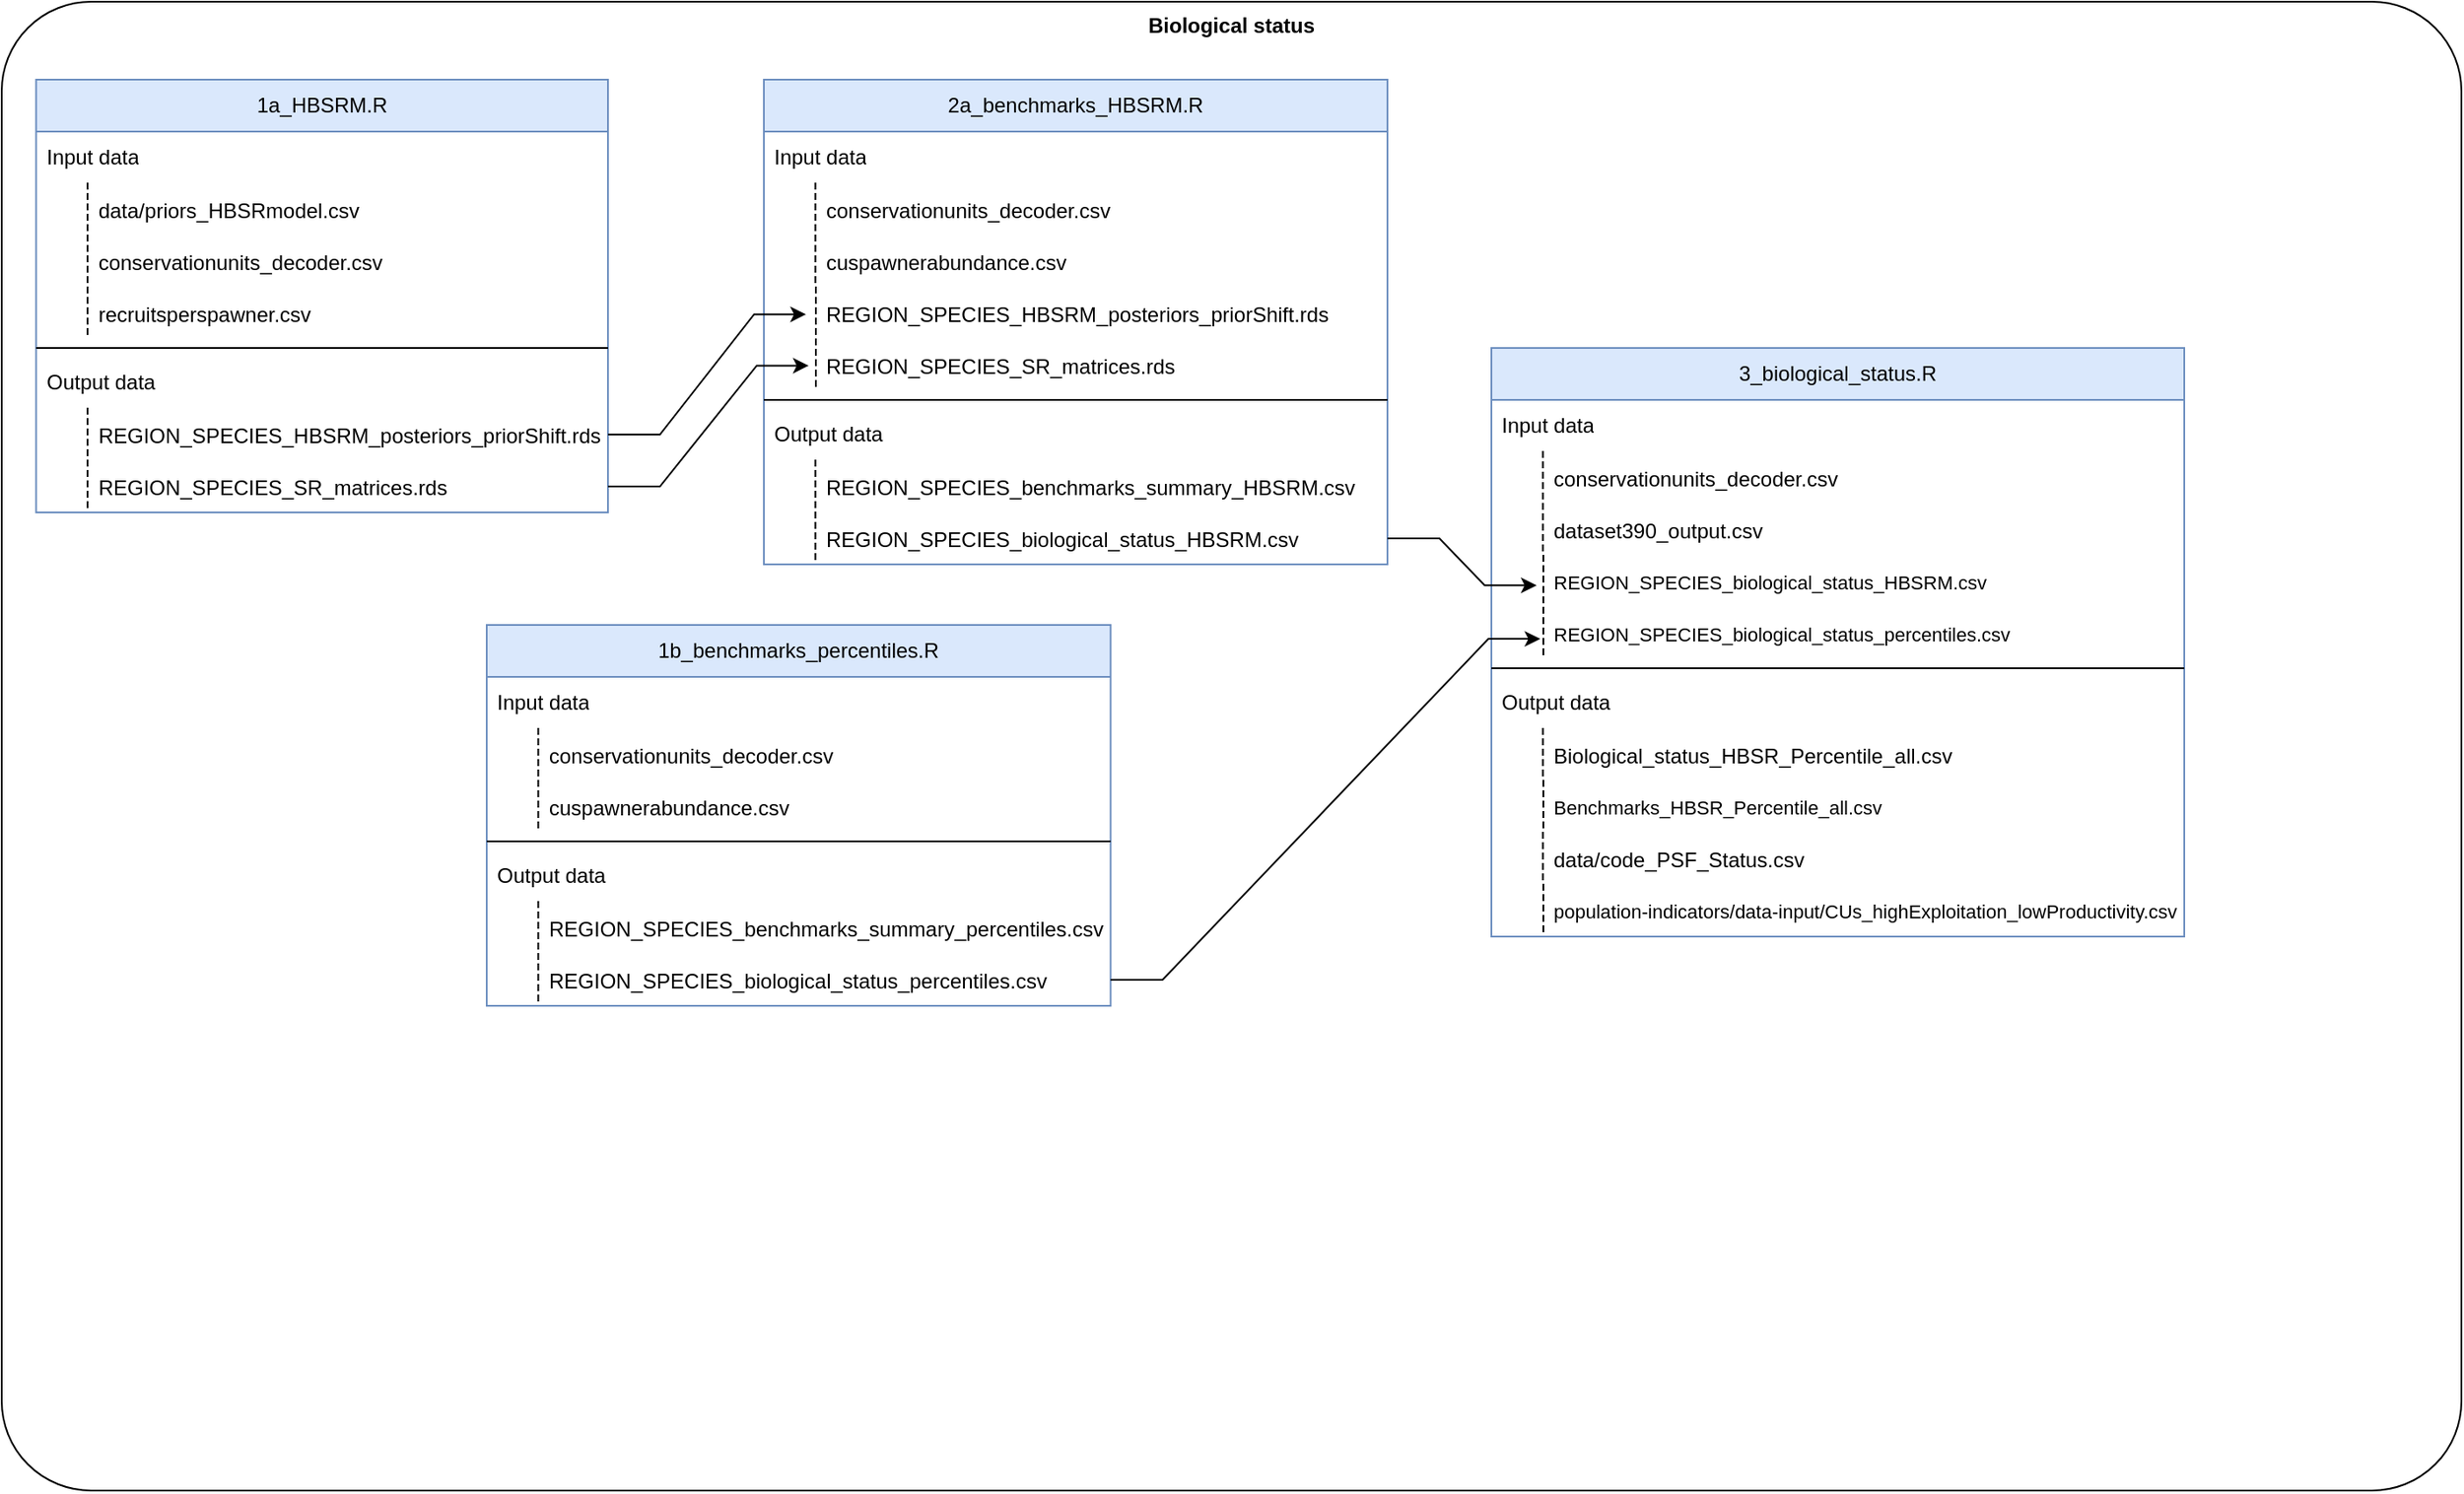 <mxfile version="24.6.2" type="github">
  <diagram id="C5RBs43oDa-KdzZeNtuy" name="Page-1">
    <mxGraphModel dx="1562" dy="2044" grid="1" gridSize="10" guides="1" tooltips="1" connect="1" arrows="1" fold="1" page="1" pageScale="1" pageWidth="1920" pageHeight="1200" math="0" shadow="0">
      <root>
        <mxCell id="WIyWlLk6GJQsqaUBKTNV-0" />
        <mxCell id="WIyWlLk6GJQsqaUBKTNV-1" parent="WIyWlLk6GJQsqaUBKTNV-0" />
        <mxCell id="khTtqg0wwVwJtDz728x1-9" value="&lt;b&gt;Biological status&lt;/b&gt;" style="rounded=1;whiteSpace=wrap;html=1;direction=west;verticalAlign=top;container=1;arcSize=6;" parent="WIyWlLk6GJQsqaUBKTNV-1" vertex="1">
          <mxGeometry x="150" y="-30" width="1420" height="860" as="geometry">
            <mxRectangle x="850" y="50" width="140" height="30" as="alternateBounds" />
          </mxGeometry>
        </mxCell>
        <mxCell id="YXvkPUyqIe6JMjW3pNhc-0" value="1a_HBSRM.R" style="swimlane;fontStyle=0;childLayout=stackLayout;horizontal=1;startSize=30;horizontalStack=0;resizeParent=1;resizeParentMax=0;resizeLast=0;collapsible=1;marginBottom=0;whiteSpace=wrap;html=1;movable=0;resizable=0;rotatable=0;deletable=0;editable=0;locked=1;connectable=0;fillColor=#dae8fc;strokeColor=#6c8ebf;" vertex="1" parent="khTtqg0wwVwJtDz728x1-9">
          <mxGeometry x="19.83" y="45" width="330.17" height="250" as="geometry" />
        </mxCell>
        <mxCell id="YXvkPUyqIe6JMjW3pNhc-1" value="Input data" style="text;strokeColor=none;fillColor=none;align=left;verticalAlign=middle;spacingLeft=4;spacingRight=4;overflow=hidden;points=[[0,0.5],[1,0.5]];portConstraint=eastwest;rotatable=0;whiteSpace=wrap;html=1;movable=0;resizable=0;deletable=0;editable=0;locked=1;connectable=0;" vertex="1" parent="YXvkPUyqIe6JMjW3pNhc-0">
          <mxGeometry y="30" width="330.17" height="30" as="geometry" />
        </mxCell>
        <mxCell id="YXvkPUyqIe6JMjW3pNhc-18" value="data/priors_HBSRmodel.csv" style="shape=partialRectangle;fillColor=none;align=left;verticalAlign=middle;strokeColor=none;spacingLeft=34;rotatable=0;points=[[0,0.5],[1,0.5]];portConstraint=eastwest;dropTarget=0;movable=0;resizable=0;deletable=0;editable=0;locked=1;connectable=0;" vertex="1" parent="YXvkPUyqIe6JMjW3pNhc-0">
          <mxGeometry y="60" width="330.17" height="30" as="geometry" />
        </mxCell>
        <mxCell id="YXvkPUyqIe6JMjW3pNhc-19" value="" style="shape=partialRectangle;top=0;left=0;bottom=0;fillColor=none;stokeWidth=1;dashed=1;align=left;verticalAlign=middle;spacingLeft=4;spacingRight=4;overflow=hidden;rotatable=0;points=[];portConstraint=eastwest;part=1;movable=0;resizable=0;deletable=0;editable=0;locked=1;connectable=0;" vertex="1" connectable="0" parent="YXvkPUyqIe6JMjW3pNhc-18">
          <mxGeometry width="29.743" height="30" as="geometry" />
        </mxCell>
        <mxCell id="YXvkPUyqIe6JMjW3pNhc-16" value="conservationunits_decoder.csv" style="shape=partialRectangle;fillColor=none;align=left;verticalAlign=middle;strokeColor=none;spacingLeft=34;rotatable=0;points=[[0,0.5],[1,0.5]];portConstraint=eastwest;dropTarget=0;movable=0;resizable=0;deletable=0;editable=0;locked=1;connectable=0;" vertex="1" parent="YXvkPUyqIe6JMjW3pNhc-0">
          <mxGeometry y="90" width="330.17" height="30" as="geometry" />
        </mxCell>
        <mxCell id="YXvkPUyqIe6JMjW3pNhc-17" value="" style="shape=partialRectangle;top=0;left=0;bottom=0;fillColor=none;stokeWidth=1;dashed=1;align=left;verticalAlign=middle;spacingLeft=4;spacingRight=4;overflow=hidden;rotatable=0;points=[];portConstraint=eastwest;part=1;movable=0;resizable=0;deletable=0;editable=0;locked=1;connectable=0;" vertex="1" connectable="0" parent="YXvkPUyqIe6JMjW3pNhc-16">
          <mxGeometry width="29.743" height="30" as="geometry" />
        </mxCell>
        <mxCell id="YXvkPUyqIe6JMjW3pNhc-9" value="recruitsperspawner.csv" style="shape=partialRectangle;fillColor=none;align=left;verticalAlign=middle;strokeColor=none;spacingLeft=34;rotatable=0;points=[[0,0.5],[1,0.5]];portConstraint=eastwest;dropTarget=0;movable=0;resizable=0;deletable=0;editable=0;locked=1;connectable=0;" vertex="1" parent="YXvkPUyqIe6JMjW3pNhc-0">
          <mxGeometry y="120" width="330.17" height="30" as="geometry" />
        </mxCell>
        <mxCell id="YXvkPUyqIe6JMjW3pNhc-10" value="" style="shape=partialRectangle;top=0;left=0;bottom=0;fillColor=none;stokeWidth=1;dashed=1;align=left;verticalAlign=middle;spacingLeft=4;spacingRight=4;overflow=hidden;rotatable=0;points=[];portConstraint=eastwest;part=1;movable=0;resizable=0;deletable=0;editable=0;locked=1;connectable=0;" vertex="1" connectable="0" parent="YXvkPUyqIe6JMjW3pNhc-9">
          <mxGeometry width="29.743" height="30" as="geometry" />
        </mxCell>
        <mxCell id="YXvkPUyqIe6JMjW3pNhc-11" value="" style="line;strokeWidth=1;rotatable=0;dashed=0;labelPosition=right;align=left;verticalAlign=middle;spacingTop=0;spacingLeft=6;points=[];portConstraint=eastwest;movable=0;resizable=0;deletable=0;editable=0;locked=1;connectable=0;" vertex="1" parent="YXvkPUyqIe6JMjW3pNhc-0">
          <mxGeometry y="150" width="330.17" height="10" as="geometry" />
        </mxCell>
        <mxCell id="YXvkPUyqIe6JMjW3pNhc-2" value="Output data" style="text;strokeColor=none;fillColor=none;align=left;verticalAlign=middle;spacingLeft=4;spacingRight=4;overflow=hidden;points=[[0,0.5],[1,0.5]];portConstraint=eastwest;rotatable=0;whiteSpace=wrap;html=1;movable=0;resizable=0;deletable=0;editable=0;locked=1;connectable=0;" vertex="1" parent="YXvkPUyqIe6JMjW3pNhc-0">
          <mxGeometry y="160" width="330.17" height="30" as="geometry" />
        </mxCell>
        <mxCell id="YXvkPUyqIe6JMjW3pNhc-22" value="REGION_SPECIES_HBSRM_posteriors_priorShift.rds" style="shape=partialRectangle;fillColor=none;align=left;verticalAlign=middle;strokeColor=none;spacingLeft=34;rotatable=0;points=[[0,0.5],[1,0.5]];portConstraint=eastwest;dropTarget=0;movable=0;resizable=0;deletable=0;editable=0;locked=1;connectable=0;" vertex="1" parent="YXvkPUyqIe6JMjW3pNhc-0">
          <mxGeometry y="190" width="330.17" height="30" as="geometry" />
        </mxCell>
        <mxCell id="YXvkPUyqIe6JMjW3pNhc-23" value="" style="shape=partialRectangle;top=0;left=0;bottom=0;fillColor=none;stokeWidth=1;dashed=1;align=left;verticalAlign=middle;spacingLeft=4;spacingRight=4;overflow=hidden;rotatable=0;points=[];portConstraint=eastwest;part=1;movable=0;resizable=0;deletable=0;editable=0;locked=1;connectable=0;" vertex="1" connectable="0" parent="YXvkPUyqIe6JMjW3pNhc-22">
          <mxGeometry width="29.743" height="30" as="geometry" />
        </mxCell>
        <mxCell id="YXvkPUyqIe6JMjW3pNhc-14" value="REGION_SPECIES_SR_matrices.rds" style="shape=partialRectangle;fillColor=none;align=left;verticalAlign=middle;strokeColor=none;spacingLeft=34;rotatable=0;points=[[0,0.5],[1,0.5]];portConstraint=eastwest;dropTarget=0;movable=0;resizable=0;deletable=0;editable=0;locked=1;connectable=0;" vertex="1" parent="YXvkPUyqIe6JMjW3pNhc-0">
          <mxGeometry y="220" width="330.17" height="30" as="geometry" />
        </mxCell>
        <mxCell id="YXvkPUyqIe6JMjW3pNhc-15" value="" style="shape=partialRectangle;top=0;left=0;bottom=0;fillColor=none;stokeWidth=1;dashed=1;align=left;verticalAlign=middle;spacingLeft=4;spacingRight=4;overflow=hidden;rotatable=0;points=[];portConstraint=eastwest;part=1;movable=0;resizable=0;deletable=0;editable=0;locked=1;connectable=0;" vertex="1" connectable="0" parent="YXvkPUyqIe6JMjW3pNhc-14">
          <mxGeometry width="29.743" height="30" as="geometry" />
        </mxCell>
        <mxCell id="YXvkPUyqIe6JMjW3pNhc-40" value="1b_benchmarks_percentiles.R" style="swimlane;fontStyle=0;childLayout=stackLayout;horizontal=1;startSize=30;horizontalStack=0;resizeParent=1;resizeParentMax=0;resizeLast=0;collapsible=1;marginBottom=0;whiteSpace=wrap;html=1;movable=1;resizable=1;rotatable=1;deletable=1;editable=1;locked=0;connectable=1;fillColor=#dae8fc;strokeColor=#6c8ebf;" vertex="1" parent="khTtqg0wwVwJtDz728x1-9">
          <mxGeometry x="280" y="360" width="360.17" height="220" as="geometry" />
        </mxCell>
        <mxCell id="YXvkPUyqIe6JMjW3pNhc-41" value="Input data" style="text;strokeColor=none;fillColor=none;align=left;verticalAlign=middle;spacingLeft=4;spacingRight=4;overflow=hidden;points=[[0,0.5],[1,0.5]];portConstraint=eastwest;rotatable=0;whiteSpace=wrap;html=1;movable=0;resizable=0;deletable=0;editable=0;locked=1;connectable=0;" vertex="1" parent="YXvkPUyqIe6JMjW3pNhc-40">
          <mxGeometry y="30" width="360.17" height="30" as="geometry" />
        </mxCell>
        <mxCell id="YXvkPUyqIe6JMjW3pNhc-44" value="conservationunits_decoder.csv" style="shape=partialRectangle;fillColor=none;align=left;verticalAlign=middle;strokeColor=none;spacingLeft=34;rotatable=0;points=[[0,0.5],[1,0.5]];portConstraint=eastwest;dropTarget=0;movable=0;resizable=0;deletable=0;editable=0;locked=1;connectable=0;" vertex="1" parent="YXvkPUyqIe6JMjW3pNhc-40">
          <mxGeometry y="60" width="360.17" height="30" as="geometry" />
        </mxCell>
        <mxCell id="YXvkPUyqIe6JMjW3pNhc-45" value="" style="shape=partialRectangle;top=0;left=0;bottom=0;fillColor=none;stokeWidth=1;dashed=1;align=left;verticalAlign=middle;spacingLeft=4;spacingRight=4;overflow=hidden;rotatable=0;points=[];portConstraint=eastwest;part=1;movable=0;resizable=0;deletable=0;editable=0;locked=1;connectable=0;" vertex="1" connectable="0" parent="YXvkPUyqIe6JMjW3pNhc-44">
          <mxGeometry width="29.743" height="30" as="geometry" />
        </mxCell>
        <mxCell id="YXvkPUyqIe6JMjW3pNhc-46" value="cuspawnerabundance.csv" style="shape=partialRectangle;fillColor=none;align=left;verticalAlign=middle;strokeColor=none;spacingLeft=34;rotatable=0;points=[[0,0.5],[1,0.5]];portConstraint=eastwest;dropTarget=0;movable=0;resizable=0;deletable=0;editable=0;locked=1;connectable=0;" vertex="1" parent="YXvkPUyqIe6JMjW3pNhc-40">
          <mxGeometry y="90" width="360.17" height="30" as="geometry" />
        </mxCell>
        <mxCell id="YXvkPUyqIe6JMjW3pNhc-47" value="" style="shape=partialRectangle;top=0;left=0;bottom=0;fillColor=none;stokeWidth=1;dashed=1;align=left;verticalAlign=middle;spacingLeft=4;spacingRight=4;overflow=hidden;rotatable=0;points=[];portConstraint=eastwest;part=1;movable=0;resizable=0;deletable=0;editable=0;locked=1;connectable=0;" vertex="1" connectable="0" parent="YXvkPUyqIe6JMjW3pNhc-46">
          <mxGeometry width="29.743" height="30" as="geometry" />
        </mxCell>
        <mxCell id="YXvkPUyqIe6JMjW3pNhc-48" value="" style="line;strokeWidth=1;rotatable=0;dashed=0;labelPosition=right;align=left;verticalAlign=middle;spacingTop=0;spacingLeft=6;points=[];portConstraint=eastwest;movable=0;resizable=0;deletable=0;editable=0;locked=1;connectable=0;" vertex="1" parent="YXvkPUyqIe6JMjW3pNhc-40">
          <mxGeometry y="120" width="360.17" height="10" as="geometry" />
        </mxCell>
        <mxCell id="YXvkPUyqIe6JMjW3pNhc-49" value="Output data" style="text;strokeColor=none;fillColor=none;align=left;verticalAlign=middle;spacingLeft=4;spacingRight=4;overflow=hidden;points=[[0,0.5],[1,0.5]];portConstraint=eastwest;rotatable=0;whiteSpace=wrap;html=1;movable=0;resizable=0;deletable=0;editable=0;locked=1;connectable=0;" vertex="1" parent="YXvkPUyqIe6JMjW3pNhc-40">
          <mxGeometry y="130" width="360.17" height="30" as="geometry" />
        </mxCell>
        <mxCell id="YXvkPUyqIe6JMjW3pNhc-50" value="REGION_SPECIES_benchmarks_summary_percentiles.csv" style="shape=partialRectangle;fillColor=none;align=left;verticalAlign=middle;strokeColor=none;spacingLeft=34;rotatable=0;points=[[0,0.5],[1,0.5]];portConstraint=eastwest;dropTarget=0;movable=0;resizable=0;deletable=0;editable=0;locked=1;connectable=0;" vertex="1" parent="YXvkPUyqIe6JMjW3pNhc-40">
          <mxGeometry y="160" width="360.17" height="30" as="geometry" />
        </mxCell>
        <mxCell id="YXvkPUyqIe6JMjW3pNhc-51" value="" style="shape=partialRectangle;top=0;left=0;bottom=0;fillColor=none;stokeWidth=1;dashed=1;align=left;verticalAlign=middle;spacingLeft=4;spacingRight=4;overflow=hidden;rotatable=0;points=[];portConstraint=eastwest;part=1;movable=0;resizable=0;deletable=0;editable=0;locked=1;connectable=0;" vertex="1" connectable="0" parent="YXvkPUyqIe6JMjW3pNhc-50">
          <mxGeometry width="29.743" height="30" as="geometry" />
        </mxCell>
        <mxCell id="YXvkPUyqIe6JMjW3pNhc-52" value="REGION_SPECIES_biological_status_percentiles.csv" style="shape=partialRectangle;fillColor=none;align=left;verticalAlign=middle;strokeColor=none;spacingLeft=34;rotatable=1;points=[[0,0.5],[1,0.5]];portConstraint=eastwest;dropTarget=0;movable=1;resizable=1;deletable=1;editable=1;locked=0;connectable=1;" vertex="1" parent="YXvkPUyqIe6JMjW3pNhc-40">
          <mxGeometry y="190" width="360.17" height="30" as="geometry" />
        </mxCell>
        <mxCell id="YXvkPUyqIe6JMjW3pNhc-53" value="" style="shape=partialRectangle;top=0;left=0;bottom=0;fillColor=none;stokeWidth=1;dashed=1;align=left;verticalAlign=middle;spacingLeft=4;spacingRight=4;overflow=hidden;rotatable=0;points=[];portConstraint=eastwest;part=1;movable=0;resizable=0;deletable=0;editable=0;locked=1;connectable=0;" vertex="1" connectable="0" parent="YXvkPUyqIe6JMjW3pNhc-52">
          <mxGeometry width="29.743" height="30" as="geometry" />
        </mxCell>
        <mxCell id="YXvkPUyqIe6JMjW3pNhc-54" value="2a_benchmarks_HBSRM.R" style="swimlane;fontStyle=0;childLayout=stackLayout;horizontal=1;startSize=30;horizontalStack=0;resizeParent=1;resizeParentMax=0;resizeLast=0;collapsible=1;marginBottom=0;whiteSpace=wrap;html=1;movable=1;resizable=1;rotatable=1;deletable=1;editable=1;locked=0;connectable=1;fillColor=#dae8fc;strokeColor=#6c8ebf;" vertex="1" parent="khTtqg0wwVwJtDz728x1-9">
          <mxGeometry x="440" y="45" width="360" height="280" as="geometry" />
        </mxCell>
        <mxCell id="YXvkPUyqIe6JMjW3pNhc-55" value="Input data" style="text;strokeColor=none;fillColor=none;align=left;verticalAlign=middle;spacingLeft=4;spacingRight=4;overflow=hidden;points=[[0,0.5],[1,0.5]];portConstraint=eastwest;rotatable=1;whiteSpace=wrap;html=1;movable=1;resizable=1;deletable=1;editable=1;locked=0;connectable=1;" vertex="1" parent="YXvkPUyqIe6JMjW3pNhc-54">
          <mxGeometry y="30" width="360" height="30" as="geometry" />
        </mxCell>
        <mxCell id="YXvkPUyqIe6JMjW3pNhc-56" value="conservationunits_decoder.csv" style="shape=partialRectangle;fillColor=none;align=left;verticalAlign=middle;strokeColor=none;spacingLeft=34;rotatable=1;points=[[0,0.5],[1,0.5]];portConstraint=eastwest;dropTarget=0;movable=1;resizable=1;deletable=1;editable=1;locked=0;connectable=1;" vertex="1" parent="YXvkPUyqIe6JMjW3pNhc-54">
          <mxGeometry y="60" width="360" height="30" as="geometry" />
        </mxCell>
        <mxCell id="YXvkPUyqIe6JMjW3pNhc-57" value="" style="shape=partialRectangle;top=0;left=0;bottom=0;fillColor=none;stokeWidth=1;dashed=1;align=left;verticalAlign=middle;spacingLeft=4;spacingRight=4;overflow=hidden;rotatable=1;points=[];portConstraint=eastwest;part=1;movable=1;resizable=1;deletable=1;editable=1;locked=0;connectable=1;" vertex="1" connectable="0" parent="YXvkPUyqIe6JMjW3pNhc-56">
          <mxGeometry width="29.743" height="30" as="geometry" />
        </mxCell>
        <mxCell id="YXvkPUyqIe6JMjW3pNhc-58" value="cuspawnerabundance.csv" style="shape=partialRectangle;fillColor=none;align=left;verticalAlign=middle;strokeColor=none;spacingLeft=34;rotatable=1;points=[[0,0.5],[1,0.5]];portConstraint=eastwest;dropTarget=0;movable=1;resizable=1;deletable=1;editable=1;locked=0;connectable=1;" vertex="1" parent="YXvkPUyqIe6JMjW3pNhc-54">
          <mxGeometry y="90" width="360" height="30" as="geometry" />
        </mxCell>
        <mxCell id="YXvkPUyqIe6JMjW3pNhc-59" value="" style="shape=partialRectangle;top=0;left=0;bottom=0;fillColor=none;stokeWidth=1;dashed=1;align=left;verticalAlign=middle;spacingLeft=4;spacingRight=4;overflow=hidden;rotatable=1;points=[];portConstraint=eastwest;part=1;movable=1;resizable=1;deletable=1;editable=1;locked=0;connectable=1;" vertex="1" connectable="0" parent="YXvkPUyqIe6JMjW3pNhc-58">
          <mxGeometry width="29.743" height="30" as="geometry" />
        </mxCell>
        <mxCell id="YXvkPUyqIe6JMjW3pNhc-77" value="REGION_SPECIES_HBSRM_posteriors_priorShift.rds" style="shape=partialRectangle;fillColor=none;align=left;verticalAlign=middle;strokeColor=none;spacingLeft=34;rotatable=1;points=[[0,0.5],[1,0.5]];portConstraint=eastwest;dropTarget=0;movable=1;resizable=1;deletable=1;editable=1;locked=0;connectable=1;" vertex="1" parent="YXvkPUyqIe6JMjW3pNhc-54">
          <mxGeometry y="120" width="360" height="30" as="geometry" />
        </mxCell>
        <mxCell id="YXvkPUyqIe6JMjW3pNhc-78" value="" style="shape=partialRectangle;top=0;left=0;bottom=0;fillColor=none;stokeWidth=1;dashed=1;align=left;verticalAlign=middle;spacingLeft=4;spacingRight=4;overflow=hidden;rotatable=1;points=[];portConstraint=eastwest;part=1;movable=1;resizable=1;deletable=1;editable=1;locked=0;connectable=1;" vertex="1" connectable="0" parent="YXvkPUyqIe6JMjW3pNhc-77">
          <mxGeometry width="30" height="30" as="geometry" />
        </mxCell>
        <mxCell id="YXvkPUyqIe6JMjW3pNhc-71" value="REGION_SPECIES_SR_matrices.rds" style="shape=partialRectangle;fillColor=none;align=left;verticalAlign=middle;strokeColor=none;spacingLeft=34;rotatable=1;points=[[0,0.5],[1,0.5]];portConstraint=eastwest;dropTarget=0;movable=1;resizable=1;deletable=1;editable=1;locked=0;connectable=1;" vertex="1" parent="YXvkPUyqIe6JMjW3pNhc-54">
          <mxGeometry y="150" width="360" height="30" as="geometry" />
        </mxCell>
        <mxCell id="YXvkPUyqIe6JMjW3pNhc-72" value="" style="shape=partialRectangle;top=0;left=0;bottom=0;fillColor=none;stokeWidth=1;dashed=1;align=left;verticalAlign=middle;spacingLeft=4;spacingRight=4;overflow=hidden;rotatable=1;points=[];portConstraint=eastwest;part=1;movable=1;resizable=1;deletable=1;editable=1;locked=0;connectable=1;" vertex="1" connectable="0" parent="YXvkPUyqIe6JMjW3pNhc-71">
          <mxGeometry width="30" height="30" as="geometry" />
        </mxCell>
        <mxCell id="YXvkPUyqIe6JMjW3pNhc-60" value="" style="line;strokeWidth=1;rotatable=1;dashed=0;labelPosition=right;align=left;verticalAlign=middle;spacingTop=0;spacingLeft=6;points=[];portConstraint=eastwest;movable=1;resizable=1;deletable=1;editable=1;locked=0;connectable=1;" vertex="1" parent="YXvkPUyqIe6JMjW3pNhc-54">
          <mxGeometry y="180" width="360" height="10" as="geometry" />
        </mxCell>
        <mxCell id="YXvkPUyqIe6JMjW3pNhc-61" value="Output data" style="text;strokeColor=none;fillColor=none;align=left;verticalAlign=middle;spacingLeft=4;spacingRight=4;overflow=hidden;points=[[0,0.5],[1,0.5]];portConstraint=eastwest;rotatable=1;whiteSpace=wrap;html=1;movable=1;resizable=1;deletable=1;editable=1;locked=0;connectable=1;" vertex="1" parent="YXvkPUyqIe6JMjW3pNhc-54">
          <mxGeometry y="190" width="360" height="30" as="geometry" />
        </mxCell>
        <mxCell id="YXvkPUyqIe6JMjW3pNhc-62" value="REGION_SPECIES_benchmarks_summary_HBSRM.csv" style="shape=partialRectangle;fillColor=none;align=left;verticalAlign=middle;strokeColor=none;spacingLeft=34;rotatable=1;points=[[0,0.5],[1,0.5]];portConstraint=eastwest;dropTarget=0;movable=1;resizable=1;deletable=1;editable=1;locked=0;connectable=1;" vertex="1" parent="YXvkPUyqIe6JMjW3pNhc-54">
          <mxGeometry y="220" width="360" height="30" as="geometry" />
        </mxCell>
        <mxCell id="YXvkPUyqIe6JMjW3pNhc-63" value="" style="shape=partialRectangle;top=0;left=0;bottom=0;fillColor=none;stokeWidth=1;dashed=1;align=left;verticalAlign=middle;spacingLeft=4;spacingRight=4;overflow=hidden;rotatable=1;points=[];portConstraint=eastwest;part=1;movable=1;resizable=1;deletable=1;editable=1;locked=0;connectable=1;" vertex="1" connectable="0" parent="YXvkPUyqIe6JMjW3pNhc-62">
          <mxGeometry width="29.743" height="30" as="geometry" />
        </mxCell>
        <mxCell id="YXvkPUyqIe6JMjW3pNhc-64" value="REGION_SPECIES_biological_status_HBSRM.csv" style="shape=partialRectangle;fillColor=none;align=left;verticalAlign=middle;strokeColor=none;spacingLeft=34;rotatable=1;points=[[0,0.5],[1,0.5]];portConstraint=eastwest;dropTarget=0;movable=1;resizable=1;deletable=1;editable=1;locked=0;connectable=1;" vertex="1" parent="YXvkPUyqIe6JMjW3pNhc-54">
          <mxGeometry y="250" width="360" height="30" as="geometry" />
        </mxCell>
        <mxCell id="YXvkPUyqIe6JMjW3pNhc-65" value="" style="shape=partialRectangle;top=0;left=0;bottom=0;fillColor=none;stokeWidth=1;dashed=1;align=left;verticalAlign=middle;spacingLeft=4;spacingRight=4;overflow=hidden;rotatable=1;points=[];portConstraint=eastwest;part=1;movable=1;resizable=1;deletable=1;editable=1;locked=0;connectable=1;" vertex="1" connectable="0" parent="YXvkPUyqIe6JMjW3pNhc-64">
          <mxGeometry width="29.743" height="30" as="geometry" />
        </mxCell>
        <mxCell id="YXvkPUyqIe6JMjW3pNhc-79" style="edgeStyle=entityRelationEdgeStyle;rounded=0;orthogonalLoop=1;jettySize=auto;html=1;exitX=1;exitY=0.5;exitDx=0;exitDy=0;entryX=0.811;entryY=0.519;entryDx=0;entryDy=0;entryPerimeter=0;movable=0;resizable=0;rotatable=0;deletable=0;editable=0;locked=1;connectable=0;" edge="1" parent="khTtqg0wwVwJtDz728x1-9" source="YXvkPUyqIe6JMjW3pNhc-22" target="YXvkPUyqIe6JMjW3pNhc-78">
          <mxGeometry relative="1" as="geometry">
            <Array as="points">
              <mxPoint x="636.042" y="196" />
            </Array>
          </mxGeometry>
        </mxCell>
        <mxCell id="YXvkPUyqIe6JMjW3pNhc-81" style="edgeStyle=entityRelationEdgeStyle;shape=connector;rounded=0;orthogonalLoop=1;jettySize=auto;html=1;exitX=1;exitY=0.5;exitDx=0;exitDy=0;strokeColor=default;align=center;verticalAlign=middle;fontFamily=Helvetica;fontSize=11;fontColor=default;labelBackgroundColor=default;endArrow=classic;entryX=0.862;entryY=0.507;entryDx=0;entryDy=0;entryPerimeter=0;movable=0;resizable=0;rotatable=0;deletable=0;editable=0;locked=1;connectable=0;" edge="1" parent="khTtqg0wwVwJtDz728x1-9" source="YXvkPUyqIe6JMjW3pNhc-14" target="YXvkPUyqIe6JMjW3pNhc-72">
          <mxGeometry relative="1" as="geometry">
            <mxPoint x="665.625" y="225" as="targetPoint" />
          </mxGeometry>
        </mxCell>
        <mxCell id="YXvkPUyqIe6JMjW3pNhc-82" value="3_biological_status.R" style="swimlane;fontStyle=0;childLayout=stackLayout;horizontal=1;startSize=30;horizontalStack=0;resizeParent=1;resizeParentMax=0;resizeLast=0;collapsible=1;marginBottom=0;whiteSpace=wrap;html=1;movable=1;resizable=1;rotatable=1;deletable=1;editable=1;locked=0;connectable=1;fillColor=#dae8fc;strokeColor=#6c8ebf;" vertex="1" parent="khTtqg0wwVwJtDz728x1-9">
          <mxGeometry x="860" y="200" width="400" height="340" as="geometry" />
        </mxCell>
        <mxCell id="YXvkPUyqIe6JMjW3pNhc-83" value="Input data" style="text;strokeColor=none;fillColor=none;align=left;verticalAlign=middle;spacingLeft=4;spacingRight=4;overflow=hidden;points=[[0,0.5],[1,0.5]];portConstraint=eastwest;rotatable=1;whiteSpace=wrap;html=1;movable=1;resizable=1;deletable=1;editable=1;locked=0;connectable=1;" vertex="1" parent="YXvkPUyqIe6JMjW3pNhc-82">
          <mxGeometry y="30" width="400" height="30" as="geometry" />
        </mxCell>
        <mxCell id="YXvkPUyqIe6JMjW3pNhc-84" value="conservationunits_decoder.csv" style="shape=partialRectangle;fillColor=none;align=left;verticalAlign=middle;strokeColor=none;spacingLeft=34;rotatable=1;points=[[0,0.5],[1,0.5]];portConstraint=eastwest;dropTarget=0;movable=1;resizable=1;deletable=1;editable=1;locked=0;connectable=1;" vertex="1" parent="YXvkPUyqIe6JMjW3pNhc-82">
          <mxGeometry y="60" width="400" height="30" as="geometry" />
        </mxCell>
        <mxCell id="YXvkPUyqIe6JMjW3pNhc-85" value="" style="shape=partialRectangle;top=0;left=0;bottom=0;fillColor=none;stokeWidth=1;dashed=1;align=left;verticalAlign=middle;spacingLeft=4;spacingRight=4;overflow=hidden;rotatable=1;points=[];portConstraint=eastwest;part=1;movable=1;resizable=1;deletable=1;editable=1;locked=0;connectable=1;" vertex="1" connectable="0" parent="YXvkPUyqIe6JMjW3pNhc-84">
          <mxGeometry width="29.743" height="30" as="geometry" />
        </mxCell>
        <mxCell id="YXvkPUyqIe6JMjW3pNhc-86" value="dataset390_output.csv" style="shape=partialRectangle;fillColor=none;align=left;verticalAlign=middle;strokeColor=none;spacingLeft=34;rotatable=1;points=[[0,0.5],[1,0.5]];portConstraint=eastwest;dropTarget=0;movable=1;resizable=1;deletable=1;editable=1;locked=0;connectable=1;" vertex="1" parent="YXvkPUyqIe6JMjW3pNhc-82">
          <mxGeometry y="90" width="400" height="30" as="geometry" />
        </mxCell>
        <mxCell id="YXvkPUyqIe6JMjW3pNhc-87" value="" style="shape=partialRectangle;top=0;left=0;bottom=0;fillColor=none;stokeWidth=1;dashed=1;align=left;verticalAlign=middle;spacingLeft=4;spacingRight=4;overflow=hidden;rotatable=1;points=[];portConstraint=eastwest;part=1;movable=1;resizable=1;deletable=1;editable=1;locked=0;connectable=1;" vertex="1" connectable="0" parent="YXvkPUyqIe6JMjW3pNhc-86">
          <mxGeometry width="29.743" height="30" as="geometry" />
        </mxCell>
        <mxCell id="YXvkPUyqIe6JMjW3pNhc-96" value="REGION_SPECIES_biological_status_HBSRM.csv" style="shape=partialRectangle;fillColor=none;align=left;verticalAlign=middle;strokeColor=none;spacingLeft=34;rotatable=1;points=[[0,0.5],[1,0.5]];portConstraint=eastwest;dropTarget=0;fontFamily=Helvetica;fontSize=11;fontColor=default;labelBackgroundColor=default;movable=1;resizable=1;deletable=1;editable=1;locked=0;connectable=1;" vertex="1" parent="YXvkPUyqIe6JMjW3pNhc-82">
          <mxGeometry y="120" width="400" height="30" as="geometry" />
        </mxCell>
        <mxCell id="YXvkPUyqIe6JMjW3pNhc-97" value="" style="shape=partialRectangle;top=0;left=0;bottom=0;fillColor=none;stokeWidth=1;dashed=1;align=left;verticalAlign=middle;spacingLeft=4;spacingRight=4;overflow=hidden;rotatable=1;points=[];portConstraint=eastwest;part=1;fontFamily=Helvetica;fontSize=11;fontColor=default;labelBackgroundColor=default;movable=1;resizable=1;deletable=1;editable=1;locked=0;connectable=1;" vertex="1" connectable="0" parent="YXvkPUyqIe6JMjW3pNhc-96">
          <mxGeometry width="30" height="30" as="geometry" />
        </mxCell>
        <mxCell id="YXvkPUyqIe6JMjW3pNhc-102" value="REGION_SPECIES_biological_status_percentiles.csv" style="shape=partialRectangle;fillColor=none;align=left;verticalAlign=middle;strokeColor=none;spacingLeft=34;rotatable=1;points=[[0,0.5],[1,0.5]];portConstraint=eastwest;dropTarget=0;fontFamily=Helvetica;fontSize=11;fontColor=default;labelBackgroundColor=default;movable=1;resizable=1;deletable=1;editable=1;locked=0;connectable=1;" vertex="1" parent="YXvkPUyqIe6JMjW3pNhc-82">
          <mxGeometry y="150" width="400" height="30" as="geometry" />
        </mxCell>
        <mxCell id="YXvkPUyqIe6JMjW3pNhc-103" value="" style="shape=partialRectangle;top=0;left=0;bottom=0;fillColor=none;stokeWidth=1;dashed=1;align=left;verticalAlign=middle;spacingLeft=4;spacingRight=4;overflow=hidden;rotatable=1;points=[];portConstraint=eastwest;part=1;fontFamily=Helvetica;fontSize=11;fontColor=default;labelBackgroundColor=default;movable=1;resizable=1;deletable=1;editable=1;locked=0;connectable=1;" vertex="1" connectable="0" parent="YXvkPUyqIe6JMjW3pNhc-102">
          <mxGeometry width="30" height="30" as="geometry" />
        </mxCell>
        <mxCell id="YXvkPUyqIe6JMjW3pNhc-88" value="" style="line;strokeWidth=1;rotatable=1;dashed=0;labelPosition=right;align=left;verticalAlign=middle;spacingTop=0;spacingLeft=6;points=[];portConstraint=eastwest;movable=1;resizable=1;deletable=1;editable=1;locked=0;connectable=1;" vertex="1" parent="YXvkPUyqIe6JMjW3pNhc-82">
          <mxGeometry y="180" width="400" height="10" as="geometry" />
        </mxCell>
        <mxCell id="YXvkPUyqIe6JMjW3pNhc-89" value="Output data" style="text;strokeColor=none;fillColor=none;align=left;verticalAlign=middle;spacingLeft=4;spacingRight=4;overflow=hidden;points=[[0,0.5],[1,0.5]];portConstraint=eastwest;rotatable=1;whiteSpace=wrap;html=1;movable=1;resizable=1;deletable=1;editable=1;locked=0;connectable=1;" vertex="1" parent="YXvkPUyqIe6JMjW3pNhc-82">
          <mxGeometry y="190" width="400" height="30" as="geometry" />
        </mxCell>
        <mxCell id="YXvkPUyqIe6JMjW3pNhc-90" value="Biological_status_HBSR_Percentile_all.csv" style="shape=partialRectangle;fillColor=none;align=left;verticalAlign=middle;strokeColor=none;spacingLeft=34;rotatable=1;points=[[0,0.5],[1,0.5]];portConstraint=eastwest;dropTarget=0;movable=1;resizable=1;deletable=1;editable=1;locked=0;connectable=1;" vertex="1" parent="YXvkPUyqIe6JMjW3pNhc-82">
          <mxGeometry y="220" width="400" height="30" as="geometry" />
        </mxCell>
        <mxCell id="YXvkPUyqIe6JMjW3pNhc-91" value="" style="shape=partialRectangle;top=0;left=0;bottom=0;fillColor=none;stokeWidth=1;dashed=1;align=left;verticalAlign=middle;spacingLeft=4;spacingRight=4;overflow=hidden;rotatable=1;points=[];portConstraint=eastwest;part=1;movable=1;resizable=1;deletable=1;editable=1;locked=0;connectable=1;" vertex="1" connectable="0" parent="YXvkPUyqIe6JMjW3pNhc-90">
          <mxGeometry width="29.743" height="30" as="geometry" />
        </mxCell>
        <mxCell id="YXvkPUyqIe6JMjW3pNhc-100" value="Benchmarks_HBSR_Percentile_all.csv" style="shape=partialRectangle;fillColor=none;align=left;verticalAlign=middle;strokeColor=none;spacingLeft=34;rotatable=1;points=[[0,0.5],[1,0.5]];portConstraint=eastwest;dropTarget=0;fontFamily=Helvetica;fontSize=11;fontColor=default;labelBackgroundColor=default;movable=1;resizable=1;deletable=1;editable=1;locked=0;connectable=1;" vertex="1" parent="YXvkPUyqIe6JMjW3pNhc-82">
          <mxGeometry y="250" width="400" height="30" as="geometry" />
        </mxCell>
        <mxCell id="YXvkPUyqIe6JMjW3pNhc-101" value="" style="shape=partialRectangle;top=0;left=0;bottom=0;fillColor=none;stokeWidth=1;dashed=1;align=left;verticalAlign=middle;spacingLeft=4;spacingRight=4;overflow=hidden;rotatable=1;points=[];portConstraint=eastwest;part=1;fontFamily=Helvetica;fontSize=11;fontColor=default;labelBackgroundColor=default;movable=1;resizable=1;deletable=1;editable=1;locked=0;connectable=1;" vertex="1" connectable="0" parent="YXvkPUyqIe6JMjW3pNhc-100">
          <mxGeometry width="30" height="30" as="geometry" />
        </mxCell>
        <mxCell id="YXvkPUyqIe6JMjW3pNhc-92" value="data/code_PSF_Status.csv" style="shape=partialRectangle;fillColor=none;align=left;verticalAlign=middle;strokeColor=none;spacingLeft=34;rotatable=1;points=[[0,0.5],[1,0.5]];portConstraint=eastwest;dropTarget=0;movable=1;resizable=1;deletable=1;editable=1;locked=0;connectable=1;" vertex="1" parent="YXvkPUyqIe6JMjW3pNhc-82">
          <mxGeometry y="280" width="400" height="30" as="geometry" />
        </mxCell>
        <mxCell id="YXvkPUyqIe6JMjW3pNhc-93" value="" style="shape=partialRectangle;top=0;left=0;bottom=0;fillColor=none;stokeWidth=1;dashed=1;align=left;verticalAlign=middle;spacingLeft=4;spacingRight=4;overflow=hidden;rotatable=1;points=[];portConstraint=eastwest;part=1;movable=1;resizable=1;deletable=1;editable=1;locked=0;connectable=1;" vertex="1" connectable="0" parent="YXvkPUyqIe6JMjW3pNhc-92">
          <mxGeometry width="29.743" height="30" as="geometry" />
        </mxCell>
        <mxCell id="YXvkPUyqIe6JMjW3pNhc-98" value="population-indicators/data-input/CUs_highExploitation_lowProductivity.csv" style="shape=partialRectangle;fillColor=none;align=left;verticalAlign=middle;strokeColor=none;spacingLeft=34;rotatable=1;points=[[0,0.5],[1,0.5]];portConstraint=eastwest;dropTarget=0;fontFamily=Helvetica;fontSize=11;fontColor=default;labelBackgroundColor=default;movable=1;resizable=1;deletable=1;editable=1;locked=0;connectable=1;" vertex="1" parent="YXvkPUyqIe6JMjW3pNhc-82">
          <mxGeometry y="310" width="400" height="30" as="geometry" />
        </mxCell>
        <mxCell id="YXvkPUyqIe6JMjW3pNhc-99" value="" style="shape=partialRectangle;top=0;left=0;bottom=0;fillColor=none;stokeWidth=1;dashed=1;align=left;verticalAlign=middle;spacingLeft=4;spacingRight=4;overflow=hidden;rotatable=1;points=[];portConstraint=eastwest;part=1;fontFamily=Helvetica;fontSize=11;fontColor=default;labelBackgroundColor=default;movable=1;resizable=1;deletable=1;editable=1;locked=0;connectable=1;" vertex="1" connectable="0" parent="YXvkPUyqIe6JMjW3pNhc-98">
          <mxGeometry width="30" height="30" as="geometry" />
        </mxCell>
        <mxCell id="YXvkPUyqIe6JMjW3pNhc-104" style="edgeStyle=entityRelationEdgeStyle;shape=connector;rounded=0;orthogonalLoop=1;jettySize=auto;html=1;exitX=1;exitY=0.5;exitDx=0;exitDy=0;strokeColor=default;align=center;verticalAlign=middle;fontFamily=Helvetica;fontSize=11;fontColor=default;labelBackgroundColor=default;endArrow=classic;entryX=0.871;entryY=0.571;entryDx=0;entryDy=0;entryPerimeter=0;" edge="1" parent="khTtqg0wwVwJtDz728x1-9" source="YXvkPUyqIe6JMjW3pNhc-64" target="YXvkPUyqIe6JMjW3pNhc-97">
          <mxGeometry relative="1" as="geometry">
            <mxPoint x="890" y="340" as="targetPoint" />
          </mxGeometry>
        </mxCell>
        <mxCell id="YXvkPUyqIe6JMjW3pNhc-107" style="edgeStyle=entityRelationEdgeStyle;shape=connector;rounded=0;orthogonalLoop=1;jettySize=auto;html=1;exitX=1;exitY=0.5;exitDx=0;exitDy=0;entryX=0.942;entryY=0.602;entryDx=0;entryDy=0;entryPerimeter=0;strokeColor=default;align=center;verticalAlign=middle;fontFamily=Helvetica;fontSize=11;fontColor=default;labelBackgroundColor=default;endArrow=classic;" edge="1" parent="khTtqg0wwVwJtDz728x1-9" source="YXvkPUyqIe6JMjW3pNhc-52" target="YXvkPUyqIe6JMjW3pNhc-103">
          <mxGeometry relative="1" as="geometry" />
        </mxCell>
      </root>
    </mxGraphModel>
  </diagram>
</mxfile>
